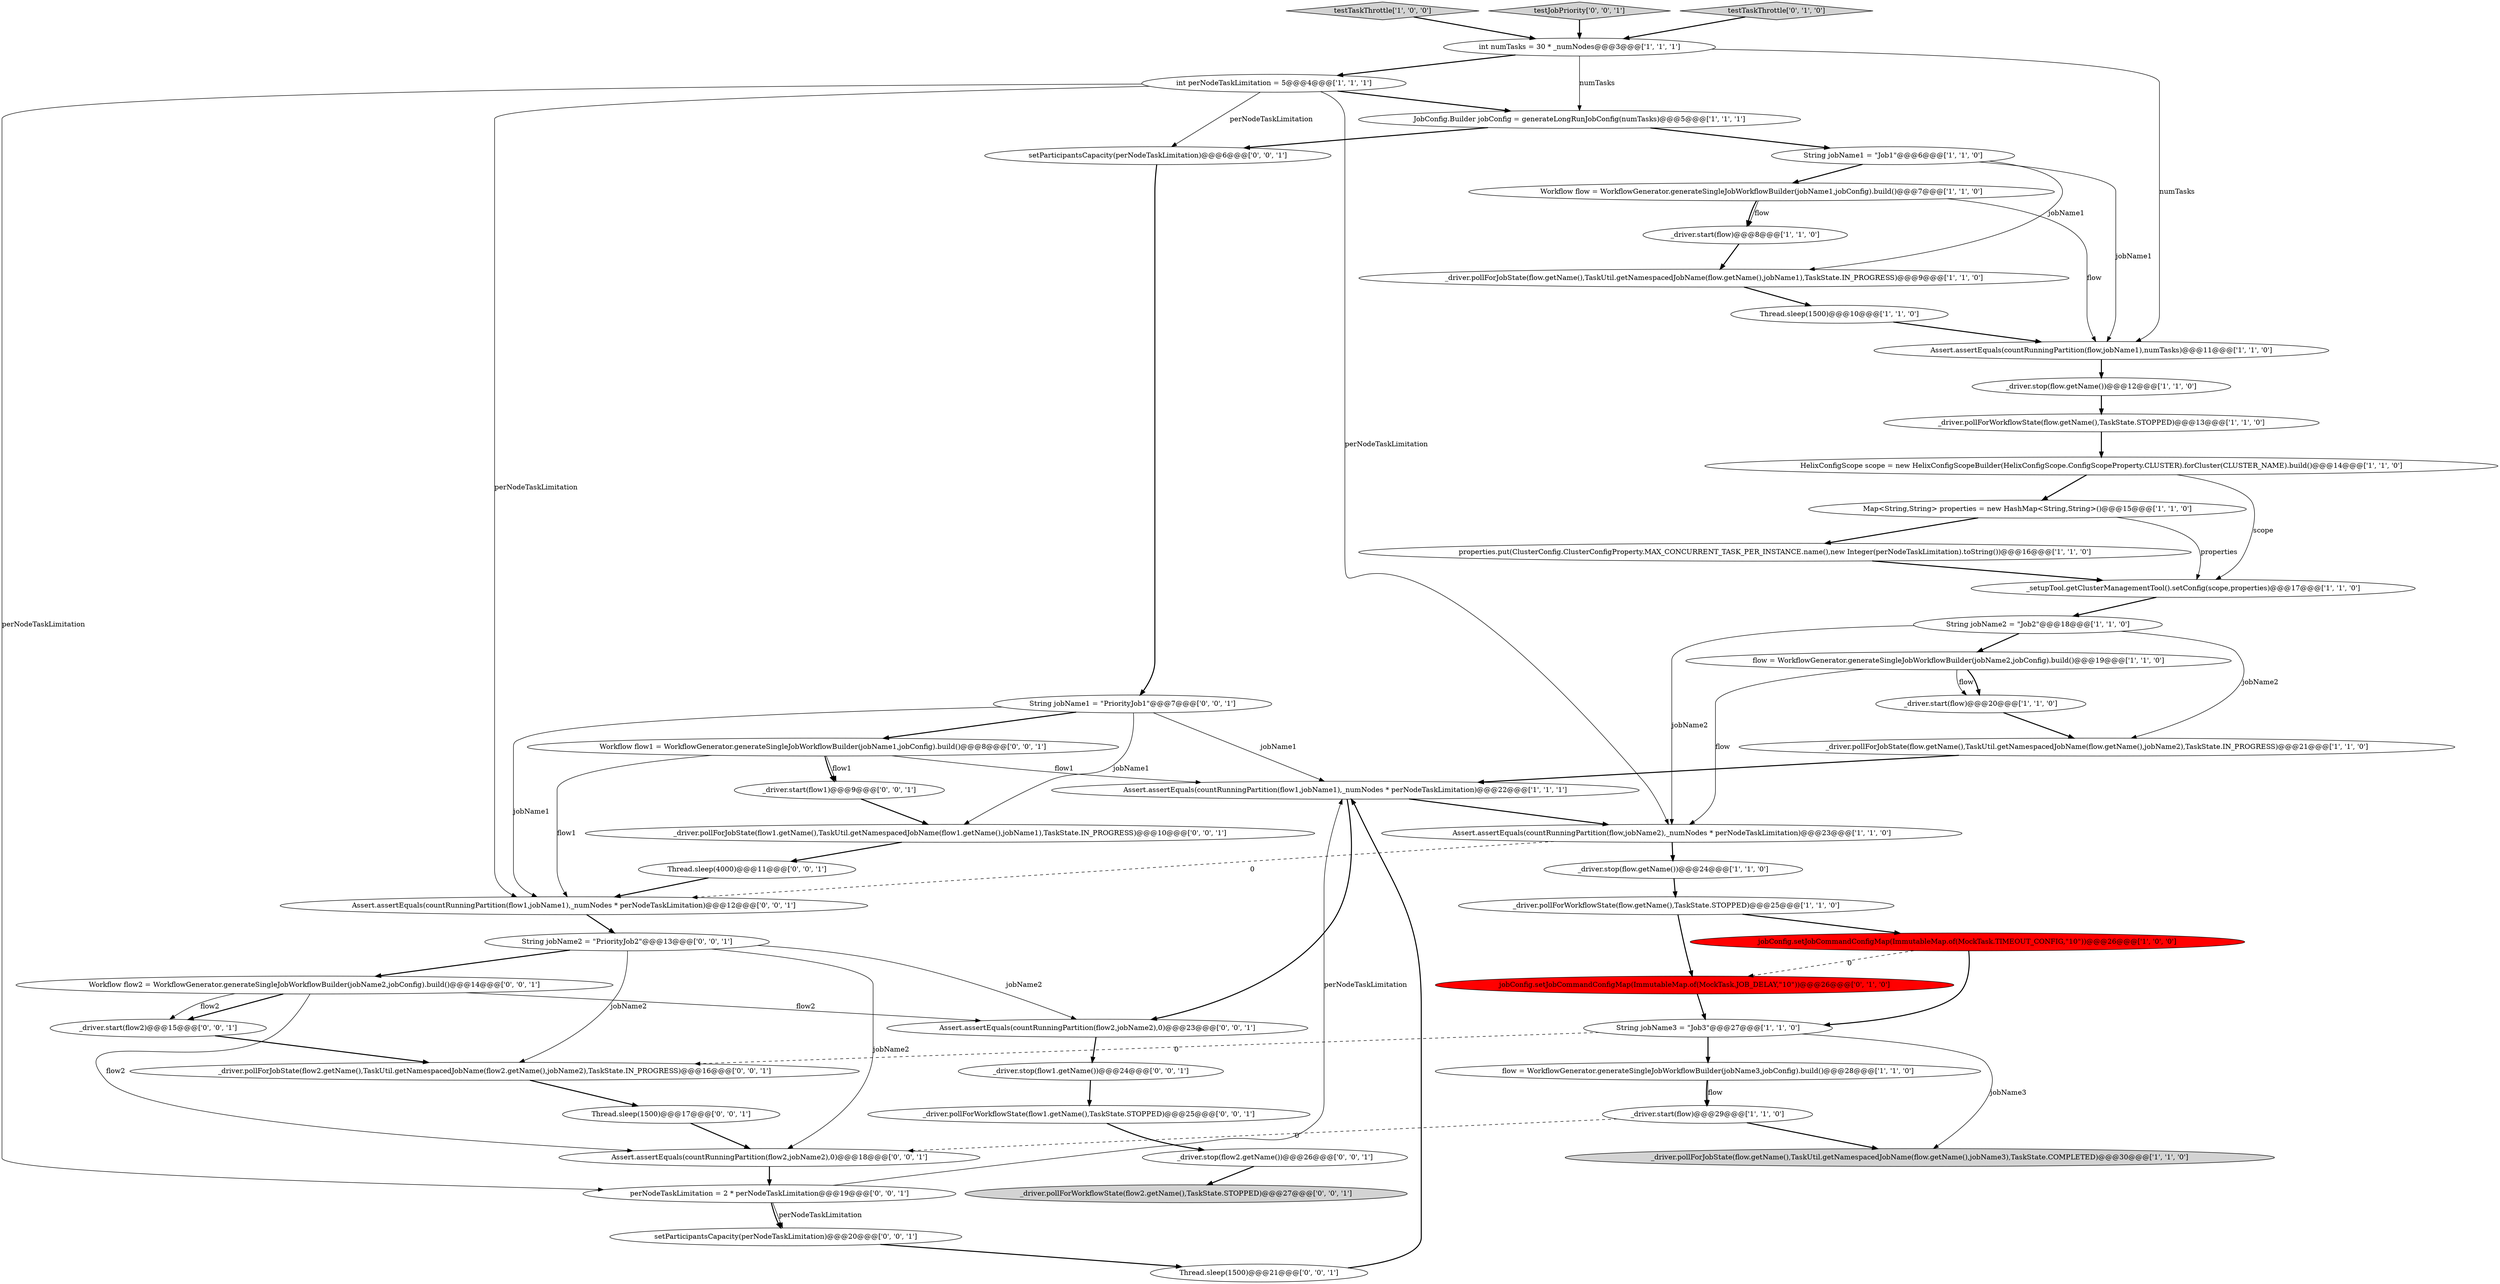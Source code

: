 digraph {
20 [style = filled, label = "String jobName2 = \"Job2\"@@@18@@@['1', '1', '0']", fillcolor = white, shape = ellipse image = "AAA0AAABBB1BBB"];
38 [style = filled, label = "_driver.pollForWorkflowState(flow1.getName(),TaskState.STOPPED)@@@25@@@['0', '0', '1']", fillcolor = white, shape = ellipse image = "AAA0AAABBB3BBB"];
42 [style = filled, label = "Thread.sleep(4000)@@@11@@@['0', '0', '1']", fillcolor = white, shape = ellipse image = "AAA0AAABBB3BBB"];
5 [style = filled, label = "_driver.stop(flow.getName())@@@24@@@['1', '1', '0']", fillcolor = white, shape = ellipse image = "AAA0AAABBB1BBB"];
50 [style = filled, label = "_driver.stop(flow2.getName())@@@26@@@['0', '0', '1']", fillcolor = white, shape = ellipse image = "AAA0AAABBB3BBB"];
15 [style = filled, label = "flow = WorkflowGenerator.generateSingleJobWorkflowBuilder(jobName2,jobConfig).build()@@@19@@@['1', '1', '0']", fillcolor = white, shape = ellipse image = "AAA0AAABBB1BBB"];
9 [style = filled, label = "_setupTool.getClusterManagementTool().setConfig(scope,properties)@@@17@@@['1', '1', '0']", fillcolor = white, shape = ellipse image = "AAA0AAABBB1BBB"];
4 [style = filled, label = "_driver.pollForJobState(flow.getName(),TaskUtil.getNamespacedJobName(flow.getName(),jobName1),TaskState.IN_PROGRESS)@@@9@@@['1', '1', '0']", fillcolor = white, shape = ellipse image = "AAA0AAABBB1BBB"];
14 [style = filled, label = "_driver.start(flow)@@@8@@@['1', '1', '0']", fillcolor = white, shape = ellipse image = "AAA0AAABBB1BBB"];
6 [style = filled, label = "_driver.start(flow)@@@20@@@['1', '1', '0']", fillcolor = white, shape = ellipse image = "AAA0AAABBB1BBB"];
43 [style = filled, label = "Assert.assertEquals(countRunningPartition(flow2,jobName2),0)@@@18@@@['0', '0', '1']", fillcolor = white, shape = ellipse image = "AAA0AAABBB3BBB"];
8 [style = filled, label = "Thread.sleep(1500)@@@10@@@['1', '1', '0']", fillcolor = white, shape = ellipse image = "AAA0AAABBB1BBB"];
10 [style = filled, label = "flow = WorkflowGenerator.generateSingleJobWorkflowBuilder(jobName3,jobConfig).build()@@@28@@@['1', '1', '0']", fillcolor = white, shape = ellipse image = "AAA0AAABBB1BBB"];
25 [style = filled, label = "testTaskThrottle['1', '0', '0']", fillcolor = lightgray, shape = diamond image = "AAA0AAABBB1BBB"];
29 [style = filled, label = "jobConfig.setJobCommandConfigMap(ImmutableMap.of(MockTask.JOB_DELAY,\"10\"))@@@26@@@['0', '1', '0']", fillcolor = red, shape = ellipse image = "AAA1AAABBB2BBB"];
41 [style = filled, label = "_driver.pollForJobState(flow2.getName(),TaskUtil.getNamespacedJobName(flow2.getName(),jobName2),TaskState.IN_PROGRESS)@@@16@@@['0', '0', '1']", fillcolor = white, shape = ellipse image = "AAA0AAABBB3BBB"];
11 [style = filled, label = "Assert.assertEquals(countRunningPartition(flow,jobName2),_numNodes * perNodeTaskLimitation)@@@23@@@['1', '1', '0']", fillcolor = white, shape = ellipse image = "AAA0AAABBB1BBB"];
40 [style = filled, label = "testJobPriority['0', '0', '1']", fillcolor = lightgray, shape = diamond image = "AAA0AAABBB3BBB"];
12 [style = filled, label = "_driver.pollForWorkflowState(flow.getName(),TaskState.STOPPED)@@@25@@@['1', '1', '0']", fillcolor = white, shape = ellipse image = "AAA0AAABBB1BBB"];
28 [style = filled, label = "Workflow flow = WorkflowGenerator.generateSingleJobWorkflowBuilder(jobName1,jobConfig).build()@@@7@@@['1', '1', '0']", fillcolor = white, shape = ellipse image = "AAA0AAABBB1BBB"];
30 [style = filled, label = "testTaskThrottle['0', '1', '0']", fillcolor = lightgray, shape = diamond image = "AAA0AAABBB2BBB"];
39 [style = filled, label = "Workflow flow2 = WorkflowGenerator.generateSingleJobWorkflowBuilder(jobName2,jobConfig).build()@@@14@@@['0', '0', '1']", fillcolor = white, shape = ellipse image = "AAA0AAABBB3BBB"];
16 [style = filled, label = "Assert.assertEquals(countRunningPartition(flow,jobName1),numTasks)@@@11@@@['1', '1', '0']", fillcolor = white, shape = ellipse image = "AAA0AAABBB1BBB"];
37 [style = filled, label = "perNodeTaskLimitation = 2 * perNodeTaskLimitation@@@19@@@['0', '0', '1']", fillcolor = white, shape = ellipse image = "AAA0AAABBB3BBB"];
7 [style = filled, label = "HelixConfigScope scope = new HelixConfigScopeBuilder(HelixConfigScope.ConfigScopeProperty.CLUSTER).forCluster(CLUSTER_NAME).build()@@@14@@@['1', '1', '0']", fillcolor = white, shape = ellipse image = "AAA0AAABBB1BBB"];
0 [style = filled, label = "int perNodeTaskLimitation = 5@@@4@@@['1', '1', '1']", fillcolor = white, shape = ellipse image = "AAA0AAABBB1BBB"];
18 [style = filled, label = "_driver.pollForJobState(flow.getName(),TaskUtil.getNamespacedJobName(flow.getName(),jobName2),TaskState.IN_PROGRESS)@@@21@@@['1', '1', '0']", fillcolor = white, shape = ellipse image = "AAA0AAABBB1BBB"];
1 [style = filled, label = "properties.put(ClusterConfig.ClusterConfigProperty.MAX_CONCURRENT_TASK_PER_INSTANCE.name(),new Integer(perNodeTaskLimitation).toString())@@@16@@@['1', '1', '0']", fillcolor = white, shape = ellipse image = "AAA0AAABBB1BBB"];
24 [style = filled, label = "String jobName1 = \"Job1\"@@@6@@@['1', '1', '0']", fillcolor = white, shape = ellipse image = "AAA0AAABBB1BBB"];
35 [style = filled, label = "_driver.start(flow1)@@@9@@@['0', '0', '1']", fillcolor = white, shape = ellipse image = "AAA0AAABBB3BBB"];
48 [style = filled, label = "_driver.pollForJobState(flow1.getName(),TaskUtil.getNamespacedJobName(flow1.getName(),jobName1),TaskState.IN_PROGRESS)@@@10@@@['0', '0', '1']", fillcolor = white, shape = ellipse image = "AAA0AAABBB3BBB"];
27 [style = filled, label = "_driver.pollForWorkflowState(flow.getName(),TaskState.STOPPED)@@@13@@@['1', '1', '0']", fillcolor = white, shape = ellipse image = "AAA0AAABBB1BBB"];
31 [style = filled, label = "Assert.assertEquals(countRunningPartition(flow1,jobName1),_numNodes * perNodeTaskLimitation)@@@12@@@['0', '0', '1']", fillcolor = white, shape = ellipse image = "AAA0AAABBB3BBB"];
2 [style = filled, label = "_driver.stop(flow.getName())@@@12@@@['1', '1', '0']", fillcolor = white, shape = ellipse image = "AAA0AAABBB1BBB"];
21 [style = filled, label = "Map<String,String> properties = new HashMap<String,String>()@@@15@@@['1', '1', '0']", fillcolor = white, shape = ellipse image = "AAA0AAABBB1BBB"];
45 [style = filled, label = "String jobName2 = \"PriorityJob2\"@@@13@@@['0', '0', '1']", fillcolor = white, shape = ellipse image = "AAA0AAABBB3BBB"];
47 [style = filled, label = "Workflow flow1 = WorkflowGenerator.generateSingleJobWorkflowBuilder(jobName1,jobConfig).build()@@@8@@@['0', '0', '1']", fillcolor = white, shape = ellipse image = "AAA0AAABBB3BBB"];
49 [style = filled, label = "setParticipantsCapacity(perNodeTaskLimitation)@@@6@@@['0', '0', '1']", fillcolor = white, shape = ellipse image = "AAA0AAABBB3BBB"];
26 [style = filled, label = "int numTasks = 30 * _numNodes@@@3@@@['1', '1', '1']", fillcolor = white, shape = ellipse image = "AAA0AAABBB1BBB"];
32 [style = filled, label = "setParticipantsCapacity(perNodeTaskLimitation)@@@20@@@['0', '0', '1']", fillcolor = white, shape = ellipse image = "AAA0AAABBB3BBB"];
22 [style = filled, label = "_driver.start(flow)@@@29@@@['1', '1', '0']", fillcolor = white, shape = ellipse image = "AAA0AAABBB1BBB"];
52 [style = filled, label = "String jobName1 = \"PriorityJob1\"@@@7@@@['0', '0', '1']", fillcolor = white, shape = ellipse image = "AAA0AAABBB3BBB"];
13 [style = filled, label = "_driver.pollForJobState(flow.getName(),TaskUtil.getNamespacedJobName(flow.getName(),jobName3),TaskState.COMPLETED)@@@30@@@['1', '1', '0']", fillcolor = lightgray, shape = ellipse image = "AAA0AAABBB1BBB"];
51 [style = filled, label = "Thread.sleep(1500)@@@21@@@['0', '0', '1']", fillcolor = white, shape = ellipse image = "AAA0AAABBB3BBB"];
33 [style = filled, label = "_driver.stop(flow1.getName())@@@24@@@['0', '0', '1']", fillcolor = white, shape = ellipse image = "AAA0AAABBB3BBB"];
34 [style = filled, label = "Assert.assertEquals(countRunningPartition(flow2,jobName2),0)@@@23@@@['0', '0', '1']", fillcolor = white, shape = ellipse image = "AAA0AAABBB3BBB"];
19 [style = filled, label = "JobConfig.Builder jobConfig = generateLongRunJobConfig(numTasks)@@@5@@@['1', '1', '1']", fillcolor = white, shape = ellipse image = "AAA0AAABBB1BBB"];
17 [style = filled, label = "jobConfig.setJobCommandConfigMap(ImmutableMap.of(MockTask.TIMEOUT_CONFIG,\"10\"))@@@26@@@['1', '0', '0']", fillcolor = red, shape = ellipse image = "AAA1AAABBB1BBB"];
23 [style = filled, label = "Assert.assertEquals(countRunningPartition(flow1,jobName1),_numNodes * perNodeTaskLimitation)@@@22@@@['1', '1', '1']", fillcolor = white, shape = ellipse image = "AAA0AAABBB1BBB"];
3 [style = filled, label = "String jobName3 = \"Job3\"@@@27@@@['1', '1', '0']", fillcolor = white, shape = ellipse image = "AAA0AAABBB1BBB"];
44 [style = filled, label = "_driver.start(flow2)@@@15@@@['0', '0', '1']", fillcolor = white, shape = ellipse image = "AAA0AAABBB3BBB"];
46 [style = filled, label = "_driver.pollForWorkflowState(flow2.getName(),TaskState.STOPPED)@@@27@@@['0', '0', '1']", fillcolor = lightgray, shape = ellipse image = "AAA0AAABBB3BBB"];
36 [style = filled, label = "Thread.sleep(1500)@@@17@@@['0', '0', '1']", fillcolor = white, shape = ellipse image = "AAA0AAABBB3BBB"];
24->4 [style = solid, label="jobName1"];
8->16 [style = bold, label=""];
3->41 [style = dashed, label="0"];
35->48 [style = bold, label=""];
15->6 [style = solid, label="flow"];
26->19 [style = solid, label="numTasks"];
45->34 [style = solid, label="jobName2"];
28->14 [style = bold, label=""];
19->24 [style = bold, label=""];
47->31 [style = solid, label="flow1"];
39->44 [style = solid, label="flow2"];
38->50 [style = bold, label=""];
52->47 [style = bold, label=""];
37->32 [style = solid, label="perNodeTaskLimitation"];
27->7 [style = bold, label=""];
21->1 [style = bold, label=""];
37->32 [style = bold, label=""];
40->26 [style = bold, label=""];
4->8 [style = bold, label=""];
20->15 [style = bold, label=""];
39->34 [style = solid, label="flow2"];
22->13 [style = bold, label=""];
47->23 [style = solid, label="flow1"];
24->28 [style = bold, label=""];
51->23 [style = bold, label=""];
0->19 [style = bold, label=""];
22->43 [style = dashed, label="0"];
30->26 [style = bold, label=""];
34->33 [style = bold, label=""];
24->16 [style = solid, label="jobName1"];
10->22 [style = solid, label="flow"];
47->35 [style = solid, label="flow1"];
42->31 [style = bold, label=""];
0->31 [style = solid, label="perNodeTaskLimitation"];
3->10 [style = bold, label=""];
26->0 [style = bold, label=""];
12->29 [style = bold, label=""];
45->41 [style = solid, label="jobName2"];
20->11 [style = solid, label="jobName2"];
45->43 [style = solid, label="jobName2"];
25->26 [style = bold, label=""];
52->31 [style = solid, label="jobName1"];
44->41 [style = bold, label=""];
2->27 [style = bold, label=""];
28->16 [style = solid, label="flow"];
52->23 [style = solid, label="jobName1"];
21->9 [style = solid, label="properties"];
32->51 [style = bold, label=""];
52->48 [style = solid, label="jobName1"];
26->16 [style = solid, label="numTasks"];
14->4 [style = bold, label=""];
36->43 [style = bold, label=""];
18->23 [style = bold, label=""];
0->11 [style = solid, label="perNodeTaskLimitation"];
0->49 [style = solid, label="perNodeTaskLimitation"];
6->18 [style = bold, label=""];
12->17 [style = bold, label=""];
15->11 [style = solid, label="flow"];
9->20 [style = bold, label=""];
1->9 [style = bold, label=""];
7->9 [style = solid, label="scope"];
11->5 [style = bold, label=""];
41->36 [style = bold, label=""];
11->31 [style = dashed, label="0"];
17->3 [style = bold, label=""];
23->11 [style = bold, label=""];
45->39 [style = bold, label=""];
20->18 [style = solid, label="jobName2"];
10->22 [style = bold, label=""];
3->13 [style = solid, label="jobName3"];
39->44 [style = bold, label=""];
28->14 [style = solid, label="flow"];
0->37 [style = solid, label="perNodeTaskLimitation"];
50->46 [style = bold, label=""];
29->3 [style = bold, label=""];
15->6 [style = bold, label=""];
43->37 [style = bold, label=""];
16->2 [style = bold, label=""];
48->42 [style = bold, label=""];
47->35 [style = bold, label=""];
17->29 [style = dashed, label="0"];
39->43 [style = solid, label="flow2"];
49->52 [style = bold, label=""];
5->12 [style = bold, label=""];
19->49 [style = bold, label=""];
37->23 [style = solid, label="perNodeTaskLimitation"];
23->34 [style = bold, label=""];
7->21 [style = bold, label=""];
33->38 [style = bold, label=""];
31->45 [style = bold, label=""];
}
